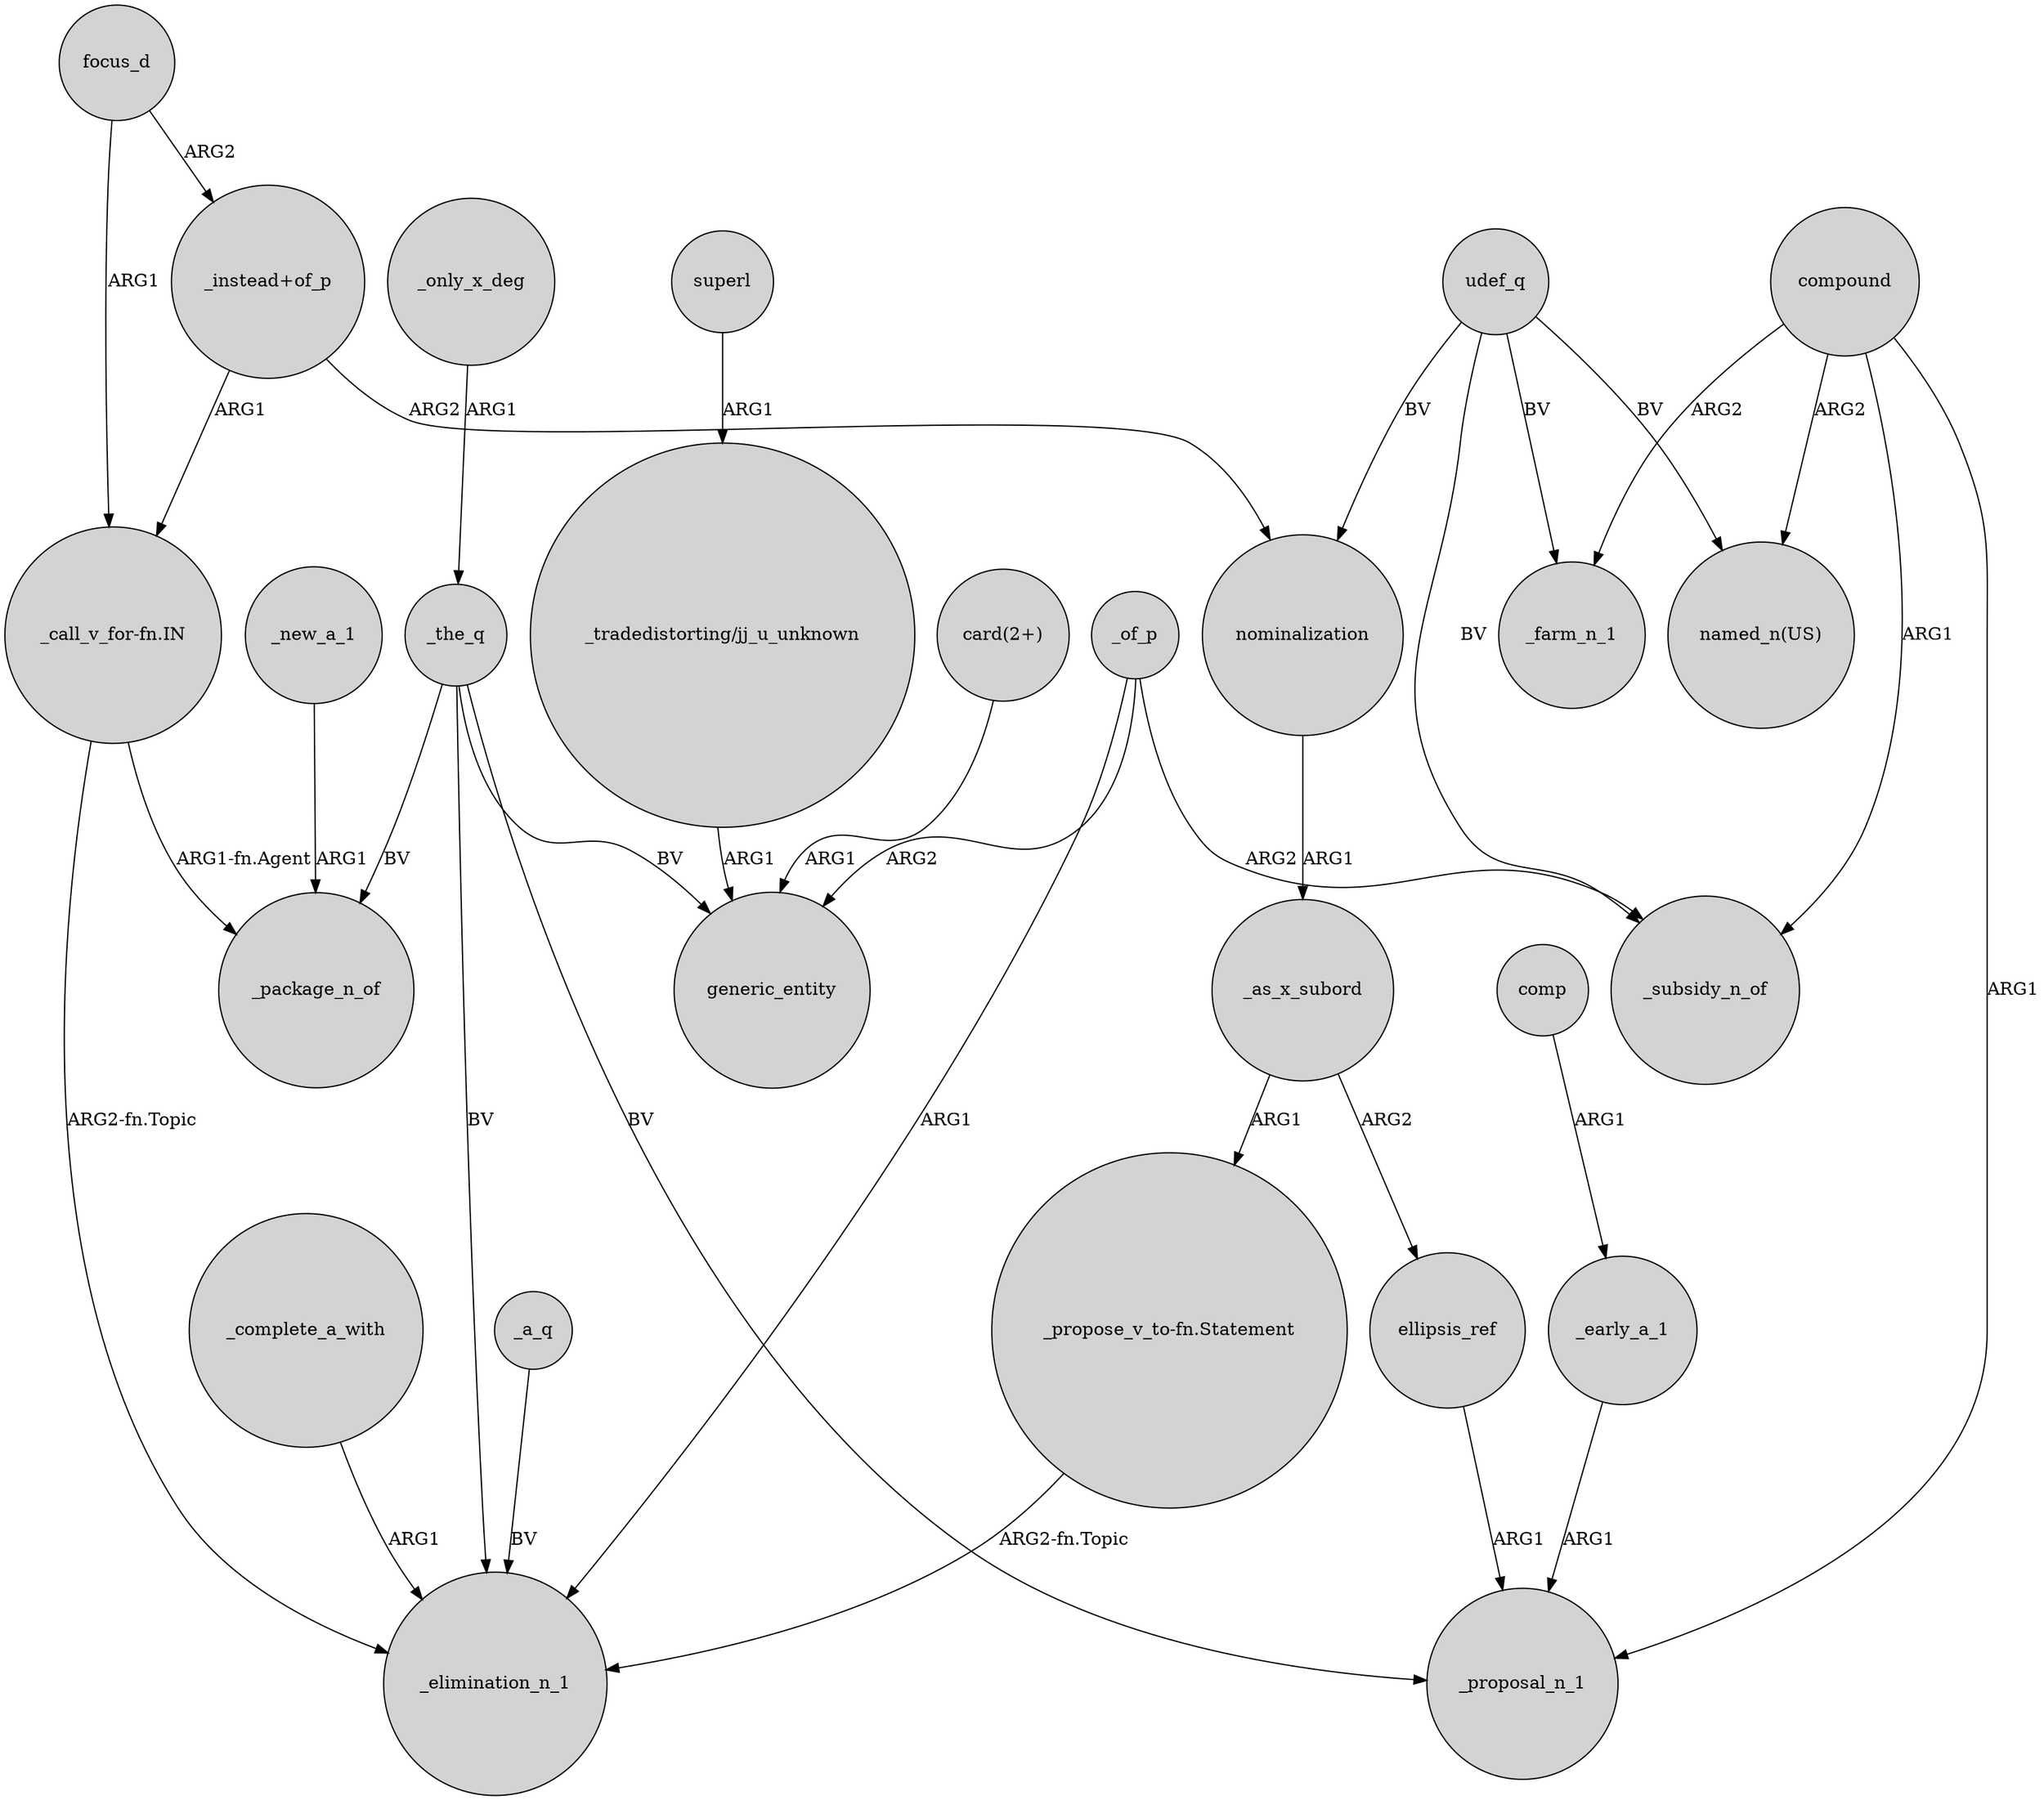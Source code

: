 digraph {
	node [shape=circle style=filled]
	_the_q -> generic_entity [label=BV]
	_of_p -> generic_entity [label=ARG2]
	_the_q -> _proposal_n_1 [label=BV]
	udef_q -> "named_n(US)" [label=BV]
	_the_q -> _package_n_of [label=BV]
	_early_a_1 -> _proposal_n_1 [label=ARG1]
	"_tradedistorting/jj_u_unknown" -> generic_entity [label=ARG1]
	_a_q -> _elimination_n_1 [label=BV]
	focus_d -> "_call_v_for-fn.IN" [label=ARG1]
	_of_p -> _elimination_n_1 [label=ARG1]
	"_instead+of_p" -> nominalization [label=ARG2]
	nominalization -> _as_x_subord [label=ARG1]
	compound -> "named_n(US)" [label=ARG2]
	_new_a_1 -> _package_n_of [label=ARG1]
	_of_p -> _subsidy_n_of [label=ARG2]
	_as_x_subord -> "_propose_v_to-fn.Statement" [label=ARG1]
	ellipsis_ref -> _proposal_n_1 [label=ARG1]
	superl -> "_tradedistorting/jj_u_unknown" [label=ARG1]
	focus_d -> "_instead+of_p" [label=ARG2]
	"_call_v_for-fn.IN" -> _package_n_of [label="ARG1-fn.Agent"]
	"_propose_v_to-fn.Statement" -> _elimination_n_1 [label="ARG2-fn.Topic"]
	_only_x_deg -> _the_q [label=ARG1]
	"card(2+)" -> generic_entity [label=ARG1]
	udef_q -> nominalization [label=BV]
	compound -> _farm_n_1 [label=ARG2]
	"_instead+of_p" -> "_call_v_for-fn.IN" [label=ARG1]
	_as_x_subord -> ellipsis_ref [label=ARG2]
	udef_q -> _subsidy_n_of [label=BV]
	_the_q -> _elimination_n_1 [label=BV]
	udef_q -> _farm_n_1 [label=BV]
	compound -> _proposal_n_1 [label=ARG1]
	_complete_a_with -> _elimination_n_1 [label=ARG1]
	compound -> _subsidy_n_of [label=ARG1]
	comp -> _early_a_1 [label=ARG1]
	"_call_v_for-fn.IN" -> _elimination_n_1 [label="ARG2-fn.Topic"]
}
